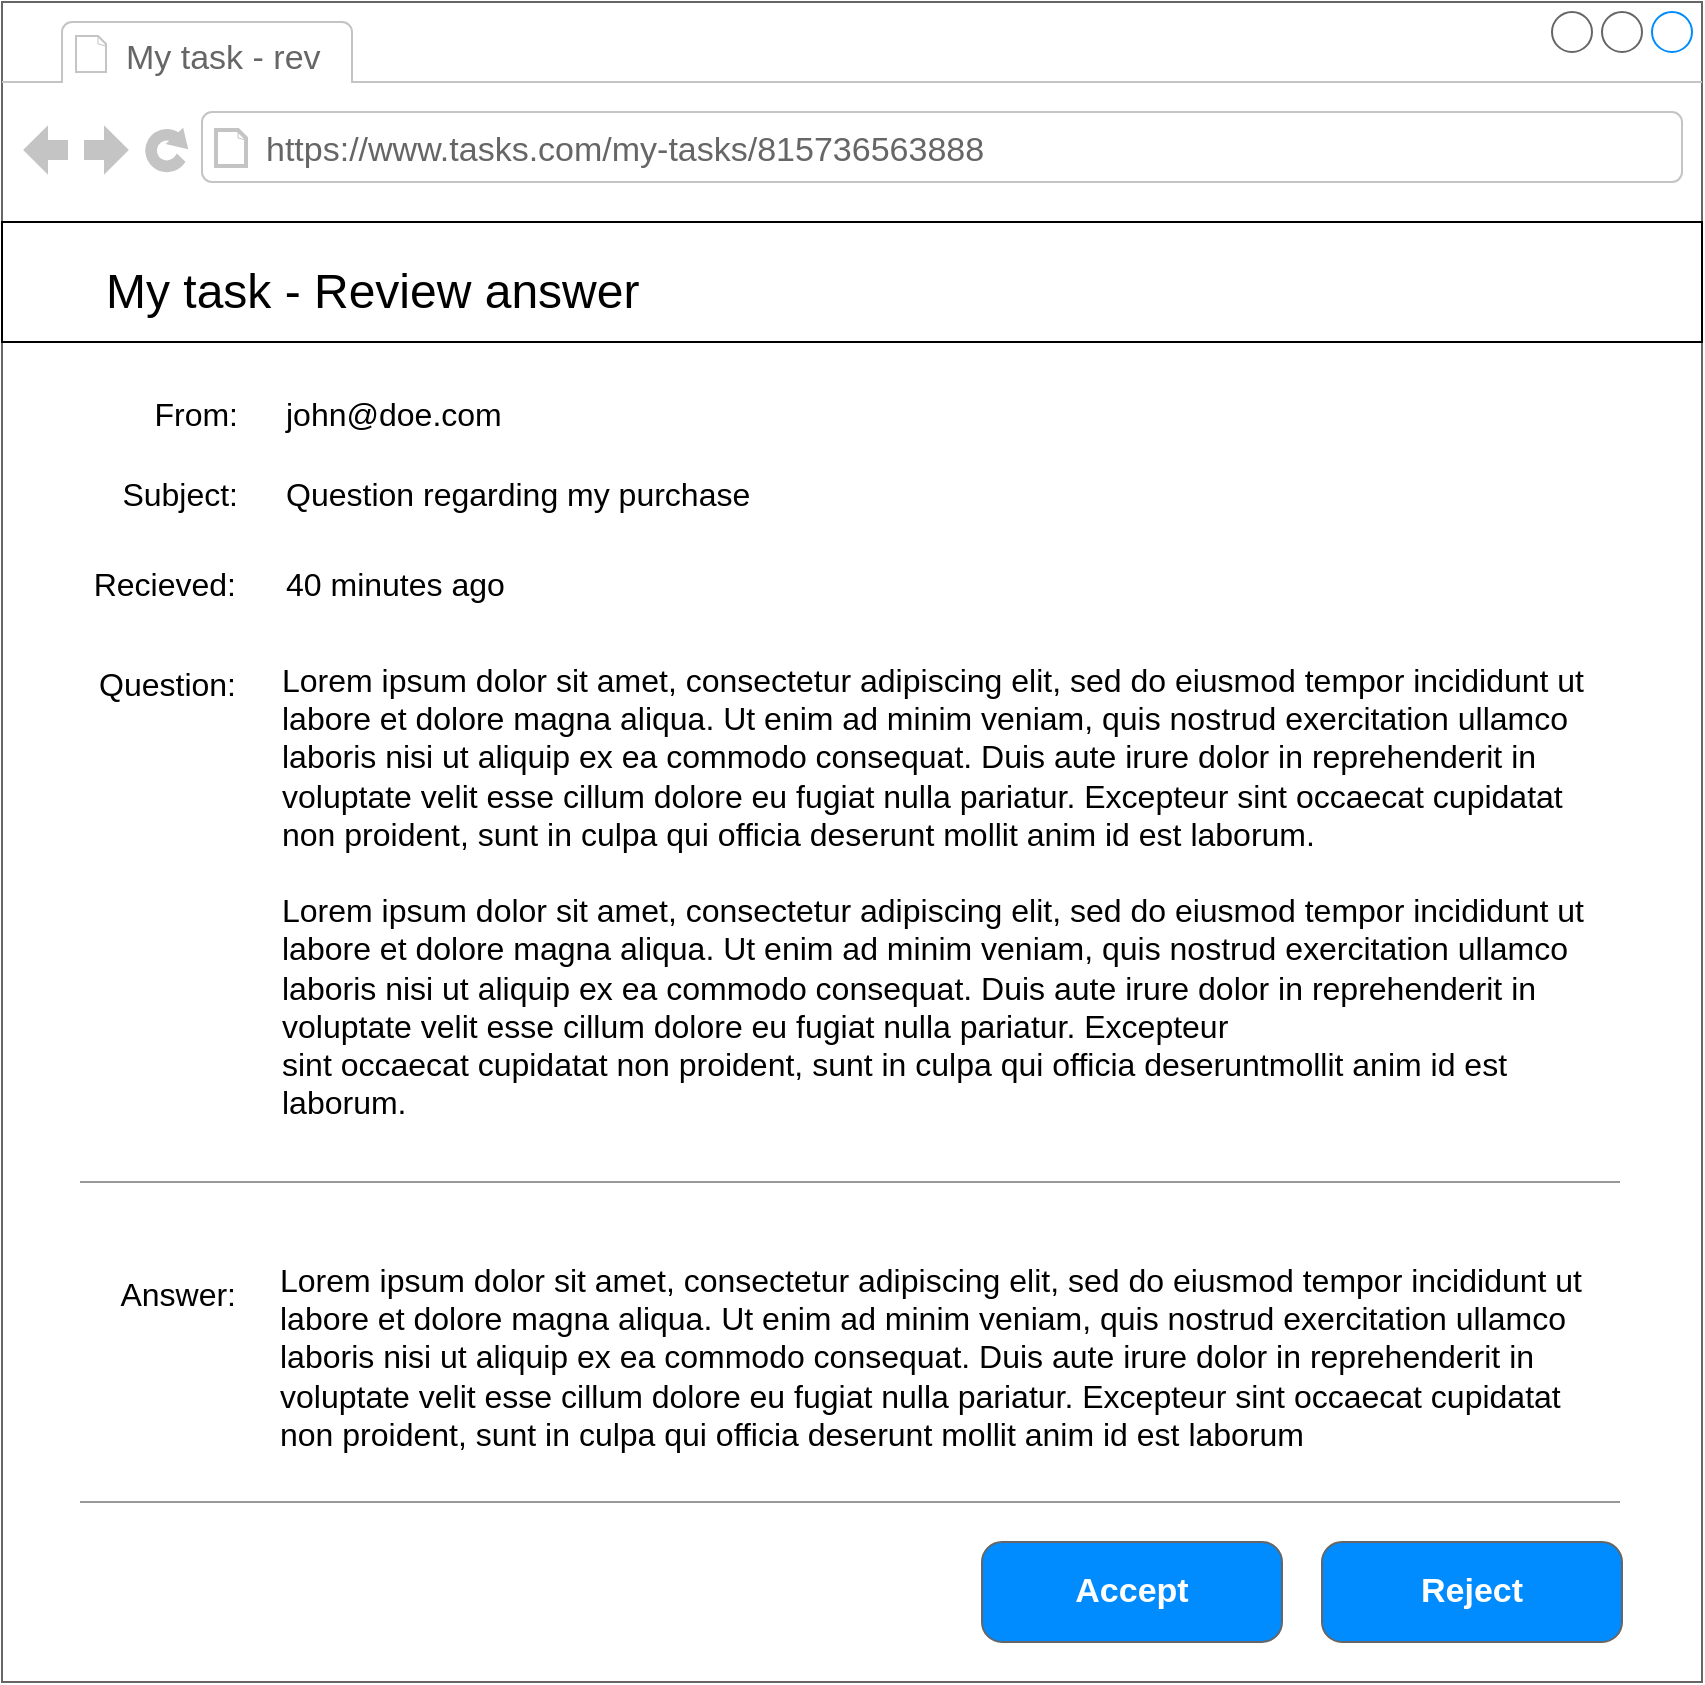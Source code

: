 <mxfile version="15.1.3" type="device"><diagram id="M1mMaZ8hGW6cuYBrEeQZ" name="Page-1"><mxGraphModel dx="1102" dy="1000" grid="1" gridSize="10" guides="1" tooltips="1" connect="1" arrows="1" fold="1" page="1" pageScale="1" pageWidth="850" pageHeight="1100" math="0" shadow="0"><root><mxCell id="0"/><mxCell id="1" parent="0"/><mxCell id="VppVOAJOZfqfNGTZKr-a-2" value="" style="strokeWidth=1;shadow=0;dashed=0;align=center;shape=mxgraph.mockup.containers.browserWindow;rSize=0;strokeColor=#666666;strokeColor2=#008cff;strokeColor3=#c4c4c4;mainText=,;recursiveResize=0;container=0;" vertex="1" parent="1"><mxGeometry y="70" width="850" height="840" as="geometry"/></mxCell><mxCell id="VppVOAJOZfqfNGTZKr-a-3" value="Subject:" style="text;strokeColor=none;fillColor=none;align=right;verticalAlign=top;whiteSpace=wrap;rounded=0;fontSize=16;" vertex="1" parent="1"><mxGeometry x="40" y="300" width="80" height="40" as="geometry"/></mxCell><mxCell id="VppVOAJOZfqfNGTZKr-a-4" value="40 minutes ago" style="text;strokeColor=none;fillColor=none;align=left;verticalAlign=top;whiteSpace=wrap;rounded=0;fontSize=16;" vertex="1" parent="1"><mxGeometry x="140" y="345" width="390" height="40" as="geometry"/></mxCell><mxCell id="VppVOAJOZfqfNGTZKr-a-5" value="My task - Answer question" style="text;strokeColor=none;fillColor=none;align=left;verticalAlign=middle;whiteSpace=wrap;rounded=0;fontSize=24;" vertex="1" parent="1"><mxGeometry x="40" y="205" width="530" height="20" as="geometry"/></mxCell><mxCell id="VppVOAJOZfqfNGTZKr-a-6" value="My task - rev" style="strokeWidth=1;shadow=0;dashed=0;align=center;shape=mxgraph.mockup.containers.anchor;fontSize=17;fontColor=#666666;align=left;" vertex="1" parent="1"><mxGeometry x="60" y="83" width="110" height="26" as="geometry"/></mxCell><mxCell id="VppVOAJOZfqfNGTZKr-a-7" value="https://www.tasks.com/my-tasks/815736563888" style="strokeWidth=1;shadow=0;dashed=0;align=center;shape=mxgraph.mockup.containers.anchor;rSize=0;fontSize=17;fontColor=#666666;align=left;" vertex="1" parent="1"><mxGeometry x="130" y="129" width="390" height="26" as="geometry"/></mxCell><mxCell id="VppVOAJOZfqfNGTZKr-a-8" value="From:" style="text;strokeColor=none;fillColor=none;align=right;verticalAlign=top;whiteSpace=wrap;rounded=0;fontSize=16;" vertex="1" parent="1"><mxGeometry x="60" y="260" width="60" height="40" as="geometry"/></mxCell><mxCell id="VppVOAJOZfqfNGTZKr-a-9" value="john@doe.com" style="text;strokeColor=none;fillColor=none;align=left;verticalAlign=top;whiteSpace=wrap;rounded=0;fontSize=16;" vertex="1" parent="1"><mxGeometry x="140" y="260" width="230" height="40" as="geometry"/></mxCell><mxCell id="VppVOAJOZfqfNGTZKr-a-10" value="Question regarding my purchase" style="text;strokeColor=none;fillColor=none;align=left;verticalAlign=top;whiteSpace=wrap;rounded=0;fontSize=16;" vertex="1" parent="1"><mxGeometry x="140" y="300" width="390" height="40" as="geometry"/></mxCell><mxCell id="VppVOAJOZfqfNGTZKr-a-11" value="Recieved:" style="text;strokeColor=none;fillColor=none;align=right;verticalAlign=top;whiteSpace=wrap;rounded=0;fontSize=16;" vertex="1" parent="1"><mxGeometry x="39" y="345" width="80" height="30" as="geometry"/></mxCell><mxCell id="VppVOAJOZfqfNGTZKr-a-12" value="" style="rounded=0;whiteSpace=wrap;" vertex="1" parent="1"><mxGeometry y="180" width="850" height="60" as="geometry"/></mxCell><mxCell id="VppVOAJOZfqfNGTZKr-a-13" value="Lorem ipsum dolor sit amet, consectetur adipiscing elit, sed do eiusmod tempor incididunt ut labore et dolore magna aliqua. Ut enim ad minim veniam, quis nostrud exercitation ullamco laboris nisi ut aliquip ex ea commodo consequat. Duis aute irure dolor in reprehenderit in voluptate velit esse cillum dolore eu fugiat nulla pariatur. Excepteur sint occaecat cupidatat non proident, sunt in culpa qui officia deserunt mollit anim id est laborum.&#10;&#10;Lorem ipsum dolor sit amet, consectetur adipiscing elit, sed do eiusmod tempor incididunt ut labore et dolore magna aliqua. Ut enim ad minim veniam, quis nostrud exercitation ullamco laboris nisi ut aliquip ex ea commodo consequat. Duis aute irure dolor in reprehenderit in voluptate velit esse cillum dolore eu fugiat nulla pariatur. Excepteur &#10;sint occaecat cupidatat non proident, sunt in culpa qui officia deseruntmollit anim id est laborum.&#10;&#10;&#10;" style="text;strokeColor=none;fillColor=none;align=left;verticalAlign=top;rounded=0;fontSize=16;overflow=fill;whiteSpace=wrap;" vertex="1" parent="1"><mxGeometry x="140" y="400" width="670" height="240" as="geometry"/></mxCell><mxCell id="VppVOAJOZfqfNGTZKr-a-14" value="Reject" style="strokeWidth=1;shadow=0;dashed=0;align=center;shape=mxgraph.mockup.buttons.button;strokeColor=#666666;fontColor=#ffffff;mainText=;buttonStyle=round;fontSize=17;fontStyle=1;fillColor=#008cff;whiteSpace=wrap;" vertex="1" parent="1"><mxGeometry x="660" y="840" width="150" height="50" as="geometry"/></mxCell><mxCell id="VppVOAJOZfqfNGTZKr-a-15" value="Question:" style="text;strokeColor=none;fillColor=none;align=right;verticalAlign=top;whiteSpace=wrap;rounded=0;fontSize=16;" vertex="1" parent="1"><mxGeometry x="29" y="395" width="90" height="50" as="geometry"/></mxCell><mxCell id="VppVOAJOZfqfNGTZKr-a-16" value="Lorem ipsum dolor sit amet, consectetur adipiscing elit, sed do eiusmod tempor incididunt ut labore et dolore magna aliqua. Ut enim ad minim veniam, quis nostrud exercitation ullamco laboris nisi ut aliquip ex ea commodo consequat. Duis aute irure dolor in reprehenderit in voluptate velit esse cillum dolore eu fugiat nulla pariatur. Excepteur sint occaecat cupidatat non proident, sunt in culpa qui officia deserunt mollit anim id est laborum&#10;&#10;&#10;" style="text;strokeColor=none;fillColor=none;align=left;verticalAlign=top;whiteSpace=wrap;rounded=0;fontSize=16;overflow=fill;" vertex="1" parent="1"><mxGeometry x="139" y="700" width="670" height="130" as="geometry"/></mxCell><mxCell id="VppVOAJOZfqfNGTZKr-a-17" value="Answer:" style="text;strokeColor=none;fillColor=none;align=right;verticalAlign=top;whiteSpace=wrap;rounded=0;fontSize=16;" vertex="1" parent="1"><mxGeometry x="39" y="700" width="80" height="40" as="geometry"/></mxCell><mxCell id="VppVOAJOZfqfNGTZKr-a-18" value="My task - Review answer" style="text;strokeColor=none;fillColor=none;align=left;verticalAlign=middle;whiteSpace=wrap;rounded=0;fontSize=24;" vertex="1" parent="1"><mxGeometry x="50" y="205" width="560" height="20" as="geometry"/></mxCell><mxCell id="VppVOAJOZfqfNGTZKr-a-23" value="" style="verticalLabelPosition=bottom;shadow=0;dashed=0;align=center;verticalAlign=top;strokeWidth=1;shape=mxgraph.mockup.markup.line;strokeColor=#999999;" vertex="1" parent="1"><mxGeometry x="39" y="650" width="770" height="20" as="geometry"/></mxCell><mxCell id="VppVOAJOZfqfNGTZKr-a-24" value="Accept" style="strokeWidth=1;shadow=0;dashed=0;align=center;shape=mxgraph.mockup.buttons.button;strokeColor=#666666;fontColor=#ffffff;mainText=;buttonStyle=round;fontSize=17;fontStyle=1;fillColor=#008cff;whiteSpace=wrap;" vertex="1" parent="1"><mxGeometry x="490" y="840" width="150" height="50" as="geometry"/></mxCell><mxCell id="VppVOAJOZfqfNGTZKr-a-25" value="" style="verticalLabelPosition=bottom;shadow=0;dashed=0;align=center;verticalAlign=top;strokeWidth=1;shape=mxgraph.mockup.markup.line;strokeColor=#999999;" vertex="1" parent="1"><mxGeometry x="39" y="810" width="770" height="20" as="geometry"/></mxCell></root></mxGraphModel></diagram></mxfile>